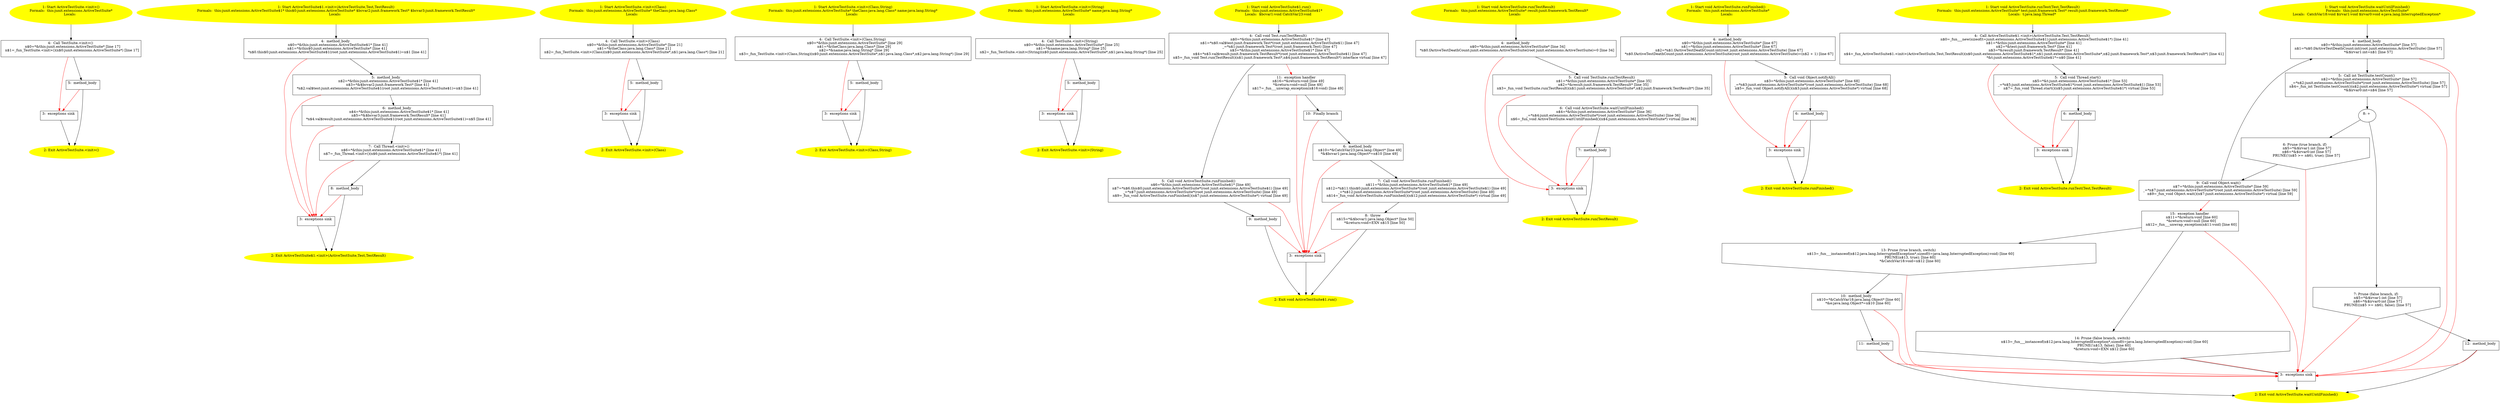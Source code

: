 /* @generated */
digraph cfg {
"junit.extensions.ActiveTestSuite.<init>().518ece68e8f85c7571a9f6e594637b52_1" [label="1: Start ActiveTestSuite.<init>()\nFormals:  this:junit.extensions.ActiveTestSuite*\nLocals:  \n  " color=yellow style=filled]
	

	 "junit.extensions.ActiveTestSuite.<init>().518ece68e8f85c7571a9f6e594637b52_1" -> "junit.extensions.ActiveTestSuite.<init>().518ece68e8f85c7571a9f6e594637b52_4" ;
"junit.extensions.ActiveTestSuite.<init>().518ece68e8f85c7571a9f6e594637b52_2" [label="2: Exit ActiveTestSuite.<init>() \n  " color=yellow style=filled]
	

"junit.extensions.ActiveTestSuite.<init>().518ece68e8f85c7571a9f6e594637b52_3" [label="3:  exceptions sink \n  " shape="box"]
	

	 "junit.extensions.ActiveTestSuite.<init>().518ece68e8f85c7571a9f6e594637b52_3" -> "junit.extensions.ActiveTestSuite.<init>().518ece68e8f85c7571a9f6e594637b52_2" ;
"junit.extensions.ActiveTestSuite.<init>().518ece68e8f85c7571a9f6e594637b52_4" [label="4:  Call TestSuite.<init>() \n   n$0=*&this:junit.extensions.ActiveTestSuite* [line 17]\n  n$1=_fun_TestSuite.<init>()(n$0:junit.extensions.ActiveTestSuite*) [line 17]\n " shape="box"]
	

	 "junit.extensions.ActiveTestSuite.<init>().518ece68e8f85c7571a9f6e594637b52_4" -> "junit.extensions.ActiveTestSuite.<init>().518ece68e8f85c7571a9f6e594637b52_5" ;
	 "junit.extensions.ActiveTestSuite.<init>().518ece68e8f85c7571a9f6e594637b52_4" -> "junit.extensions.ActiveTestSuite.<init>().518ece68e8f85c7571a9f6e594637b52_3" [color="red" ];
"junit.extensions.ActiveTestSuite.<init>().518ece68e8f85c7571a9f6e594637b52_5" [label="5:  method_body \n  " shape="box"]
	

	 "junit.extensions.ActiveTestSuite.<init>().518ece68e8f85c7571a9f6e594637b52_5" -> "junit.extensions.ActiveTestSuite.<init>().518ece68e8f85c7571a9f6e594637b52_2" ;
	 "junit.extensions.ActiveTestSuite.<init>().518ece68e8f85c7571a9f6e594637b52_5" -> "junit.extensions.ActiveTestSuite.<init>().518ece68e8f85c7571a9f6e594637b52_3" [color="red" ];
"junit.extensions.ActiveTestSuite$1.<init>(junit.extensions.ActiveTestSuite,junit.framework.Test,juni.f59b63fc1153a949d3af0d7d021fc77c_1" [label="1: Start ActiveTestSuite$1.<init>(ActiveTestSuite,Test,TestResult)\nFormals:  this:junit.extensions.ActiveTestSuite$1* this$0:junit.extensions.ActiveTestSuite* $bcvar2:junit.framework.Test* $bcvar3:junit.framework.TestResult*\nLocals:  \n  " color=yellow style=filled]
	

	 "junit.extensions.ActiveTestSuite$1.<init>(junit.extensions.ActiveTestSuite,junit.framework.Test,juni.f59b63fc1153a949d3af0d7d021fc77c_1" -> "junit.extensions.ActiveTestSuite$1.<init>(junit.extensions.ActiveTestSuite,junit.framework.Test,juni.f59b63fc1153a949d3af0d7d021fc77c_4" ;
"junit.extensions.ActiveTestSuite$1.<init>(junit.extensions.ActiveTestSuite,junit.framework.Test,juni.f59b63fc1153a949d3af0d7d021fc77c_2" [label="2: Exit ActiveTestSuite$1.<init>(ActiveTestSuite,Test,TestResult) \n  " color=yellow style=filled]
	

"junit.extensions.ActiveTestSuite$1.<init>(junit.extensions.ActiveTestSuite,junit.framework.Test,juni.f59b63fc1153a949d3af0d7d021fc77c_3" [label="3:  exceptions sink \n  " shape="box"]
	

	 "junit.extensions.ActiveTestSuite$1.<init>(junit.extensions.ActiveTestSuite,junit.framework.Test,juni.f59b63fc1153a949d3af0d7d021fc77c_3" -> "junit.extensions.ActiveTestSuite$1.<init>(junit.extensions.ActiveTestSuite,junit.framework.Test,juni.f59b63fc1153a949d3af0d7d021fc77c_2" ;
"junit.extensions.ActiveTestSuite$1.<init>(junit.extensions.ActiveTestSuite,junit.framework.Test,juni.f59b63fc1153a949d3af0d7d021fc77c_4" [label="4:  method_body \n   n$0=*&this:junit.extensions.ActiveTestSuite$1* [line 41]\n  n$1=*&this$0:junit.extensions.ActiveTestSuite* [line 41]\n  *n$0.this$0:junit.extensions.ActiveTestSuite$1(root junit.extensions.ActiveTestSuite$1)=n$1 [line 41]\n " shape="box"]
	

	 "junit.extensions.ActiveTestSuite$1.<init>(junit.extensions.ActiveTestSuite,junit.framework.Test,juni.f59b63fc1153a949d3af0d7d021fc77c_4" -> "junit.extensions.ActiveTestSuite$1.<init>(junit.extensions.ActiveTestSuite,junit.framework.Test,juni.f59b63fc1153a949d3af0d7d021fc77c_5" ;
	 "junit.extensions.ActiveTestSuite$1.<init>(junit.extensions.ActiveTestSuite,junit.framework.Test,juni.f59b63fc1153a949d3af0d7d021fc77c_4" -> "junit.extensions.ActiveTestSuite$1.<init>(junit.extensions.ActiveTestSuite,junit.framework.Test,juni.f59b63fc1153a949d3af0d7d021fc77c_3" [color="red" ];
"junit.extensions.ActiveTestSuite$1.<init>(junit.extensions.ActiveTestSuite,junit.framework.Test,juni.f59b63fc1153a949d3af0d7d021fc77c_5" [label="5:  method_body \n   n$2=*&this:junit.extensions.ActiveTestSuite$1* [line 41]\n  n$3=*&$bcvar2:junit.framework.Test* [line 41]\n  *n$2.val$test:junit.extensions.ActiveTestSuite$1(root junit.extensions.ActiveTestSuite$1)=n$3 [line 41]\n " shape="box"]
	

	 "junit.extensions.ActiveTestSuite$1.<init>(junit.extensions.ActiveTestSuite,junit.framework.Test,juni.f59b63fc1153a949d3af0d7d021fc77c_5" -> "junit.extensions.ActiveTestSuite$1.<init>(junit.extensions.ActiveTestSuite,junit.framework.Test,juni.f59b63fc1153a949d3af0d7d021fc77c_6" ;
	 "junit.extensions.ActiveTestSuite$1.<init>(junit.extensions.ActiveTestSuite,junit.framework.Test,juni.f59b63fc1153a949d3af0d7d021fc77c_5" -> "junit.extensions.ActiveTestSuite$1.<init>(junit.extensions.ActiveTestSuite,junit.framework.Test,juni.f59b63fc1153a949d3af0d7d021fc77c_3" [color="red" ];
"junit.extensions.ActiveTestSuite$1.<init>(junit.extensions.ActiveTestSuite,junit.framework.Test,juni.f59b63fc1153a949d3af0d7d021fc77c_6" [label="6:  method_body \n   n$4=*&this:junit.extensions.ActiveTestSuite$1* [line 41]\n  n$5=*&$bcvar3:junit.framework.TestResult* [line 41]\n  *n$4.val$result:junit.extensions.ActiveTestSuite$1(root junit.extensions.ActiveTestSuite$1)=n$5 [line 41]\n " shape="box"]
	

	 "junit.extensions.ActiveTestSuite$1.<init>(junit.extensions.ActiveTestSuite,junit.framework.Test,juni.f59b63fc1153a949d3af0d7d021fc77c_6" -> "junit.extensions.ActiveTestSuite$1.<init>(junit.extensions.ActiveTestSuite,junit.framework.Test,juni.f59b63fc1153a949d3af0d7d021fc77c_7" ;
	 "junit.extensions.ActiveTestSuite$1.<init>(junit.extensions.ActiveTestSuite,junit.framework.Test,juni.f59b63fc1153a949d3af0d7d021fc77c_6" -> "junit.extensions.ActiveTestSuite$1.<init>(junit.extensions.ActiveTestSuite,junit.framework.Test,juni.f59b63fc1153a949d3af0d7d021fc77c_3" [color="red" ];
"junit.extensions.ActiveTestSuite$1.<init>(junit.extensions.ActiveTestSuite,junit.framework.Test,juni.f59b63fc1153a949d3af0d7d021fc77c_7" [label="7:  Call Thread.<init>() \n   n$6=*&this:junit.extensions.ActiveTestSuite$1* [line 41]\n  n$7=_fun_Thread.<init>()(n$6:junit.extensions.ActiveTestSuite$1*) [line 41]\n " shape="box"]
	

	 "junit.extensions.ActiveTestSuite$1.<init>(junit.extensions.ActiveTestSuite,junit.framework.Test,juni.f59b63fc1153a949d3af0d7d021fc77c_7" -> "junit.extensions.ActiveTestSuite$1.<init>(junit.extensions.ActiveTestSuite,junit.framework.Test,juni.f59b63fc1153a949d3af0d7d021fc77c_8" ;
	 "junit.extensions.ActiveTestSuite$1.<init>(junit.extensions.ActiveTestSuite,junit.framework.Test,juni.f59b63fc1153a949d3af0d7d021fc77c_7" -> "junit.extensions.ActiveTestSuite$1.<init>(junit.extensions.ActiveTestSuite,junit.framework.Test,juni.f59b63fc1153a949d3af0d7d021fc77c_3" [color="red" ];
"junit.extensions.ActiveTestSuite$1.<init>(junit.extensions.ActiveTestSuite,junit.framework.Test,juni.f59b63fc1153a949d3af0d7d021fc77c_8" [label="8:  method_body \n  " shape="box"]
	

	 "junit.extensions.ActiveTestSuite$1.<init>(junit.extensions.ActiveTestSuite,junit.framework.Test,juni.f59b63fc1153a949d3af0d7d021fc77c_8" -> "junit.extensions.ActiveTestSuite$1.<init>(junit.extensions.ActiveTestSuite,junit.framework.Test,juni.f59b63fc1153a949d3af0d7d021fc77c_2" ;
	 "junit.extensions.ActiveTestSuite$1.<init>(junit.extensions.ActiveTestSuite,junit.framework.Test,juni.f59b63fc1153a949d3af0d7d021fc77c_8" -> "junit.extensions.ActiveTestSuite$1.<init>(junit.extensions.ActiveTestSuite,junit.framework.Test,juni.f59b63fc1153a949d3af0d7d021fc77c_3" [color="red" ];
"junit.extensions.ActiveTestSuite.<init>(java.lang.Class).324cfa57e44b5ea193ec4d77c7326279_1" [label="1: Start ActiveTestSuite.<init>(Class)\nFormals:  this:junit.extensions.ActiveTestSuite* theClass:java.lang.Class*\nLocals:  \n  " color=yellow style=filled]
	

	 "junit.extensions.ActiveTestSuite.<init>(java.lang.Class).324cfa57e44b5ea193ec4d77c7326279_1" -> "junit.extensions.ActiveTestSuite.<init>(java.lang.Class).324cfa57e44b5ea193ec4d77c7326279_4" ;
"junit.extensions.ActiveTestSuite.<init>(java.lang.Class).324cfa57e44b5ea193ec4d77c7326279_2" [label="2: Exit ActiveTestSuite.<init>(Class) \n  " color=yellow style=filled]
	

"junit.extensions.ActiveTestSuite.<init>(java.lang.Class).324cfa57e44b5ea193ec4d77c7326279_3" [label="3:  exceptions sink \n  " shape="box"]
	

	 "junit.extensions.ActiveTestSuite.<init>(java.lang.Class).324cfa57e44b5ea193ec4d77c7326279_3" -> "junit.extensions.ActiveTestSuite.<init>(java.lang.Class).324cfa57e44b5ea193ec4d77c7326279_2" ;
"junit.extensions.ActiveTestSuite.<init>(java.lang.Class).324cfa57e44b5ea193ec4d77c7326279_4" [label="4:  Call TestSuite.<init>(Class) \n   n$0=*&this:junit.extensions.ActiveTestSuite* [line 21]\n  n$1=*&theClass:java.lang.Class* [line 21]\n  n$2=_fun_TestSuite.<init>(Class)(n$0:junit.extensions.ActiveTestSuite*,n$1:java.lang.Class*) [line 21]\n " shape="box"]
	

	 "junit.extensions.ActiveTestSuite.<init>(java.lang.Class).324cfa57e44b5ea193ec4d77c7326279_4" -> "junit.extensions.ActiveTestSuite.<init>(java.lang.Class).324cfa57e44b5ea193ec4d77c7326279_5" ;
	 "junit.extensions.ActiveTestSuite.<init>(java.lang.Class).324cfa57e44b5ea193ec4d77c7326279_4" -> "junit.extensions.ActiveTestSuite.<init>(java.lang.Class).324cfa57e44b5ea193ec4d77c7326279_3" [color="red" ];
"junit.extensions.ActiveTestSuite.<init>(java.lang.Class).324cfa57e44b5ea193ec4d77c7326279_5" [label="5:  method_body \n  " shape="box"]
	

	 "junit.extensions.ActiveTestSuite.<init>(java.lang.Class).324cfa57e44b5ea193ec4d77c7326279_5" -> "junit.extensions.ActiveTestSuite.<init>(java.lang.Class).324cfa57e44b5ea193ec4d77c7326279_2" ;
	 "junit.extensions.ActiveTestSuite.<init>(java.lang.Class).324cfa57e44b5ea193ec4d77c7326279_5" -> "junit.extensions.ActiveTestSuite.<init>(java.lang.Class).324cfa57e44b5ea193ec4d77c7326279_3" [color="red" ];
"junit.extensions.ActiveTestSuite.<init>(java.lang.Class,java.lang.String).d765120b798a6447d2cca09b4a35aae0_1" [label="1: Start ActiveTestSuite.<init>(Class,String)\nFormals:  this:junit.extensions.ActiveTestSuite* theClass:java.lang.Class* name:java.lang.String*\nLocals:  \n  " color=yellow style=filled]
	

	 "junit.extensions.ActiveTestSuite.<init>(java.lang.Class,java.lang.String).d765120b798a6447d2cca09b4a35aae0_1" -> "junit.extensions.ActiveTestSuite.<init>(java.lang.Class,java.lang.String).d765120b798a6447d2cca09b4a35aae0_4" ;
"junit.extensions.ActiveTestSuite.<init>(java.lang.Class,java.lang.String).d765120b798a6447d2cca09b4a35aae0_2" [label="2: Exit ActiveTestSuite.<init>(Class,String) \n  " color=yellow style=filled]
	

"junit.extensions.ActiveTestSuite.<init>(java.lang.Class,java.lang.String).d765120b798a6447d2cca09b4a35aae0_3" [label="3:  exceptions sink \n  " shape="box"]
	

	 "junit.extensions.ActiveTestSuite.<init>(java.lang.Class,java.lang.String).d765120b798a6447d2cca09b4a35aae0_3" -> "junit.extensions.ActiveTestSuite.<init>(java.lang.Class,java.lang.String).d765120b798a6447d2cca09b4a35aae0_2" ;
"junit.extensions.ActiveTestSuite.<init>(java.lang.Class,java.lang.String).d765120b798a6447d2cca09b4a35aae0_4" [label="4:  Call TestSuite.<init>(Class,String) \n   n$0=*&this:junit.extensions.ActiveTestSuite* [line 29]\n  n$1=*&theClass:java.lang.Class* [line 29]\n  n$2=*&name:java.lang.String* [line 29]\n  n$3=_fun_TestSuite.<init>(Class,String)(n$0:junit.extensions.ActiveTestSuite*,n$1:java.lang.Class*,n$2:java.lang.String*) [line 29]\n " shape="box"]
	

	 "junit.extensions.ActiveTestSuite.<init>(java.lang.Class,java.lang.String).d765120b798a6447d2cca09b4a35aae0_4" -> "junit.extensions.ActiveTestSuite.<init>(java.lang.Class,java.lang.String).d765120b798a6447d2cca09b4a35aae0_5" ;
	 "junit.extensions.ActiveTestSuite.<init>(java.lang.Class,java.lang.String).d765120b798a6447d2cca09b4a35aae0_4" -> "junit.extensions.ActiveTestSuite.<init>(java.lang.Class,java.lang.String).d765120b798a6447d2cca09b4a35aae0_3" [color="red" ];
"junit.extensions.ActiveTestSuite.<init>(java.lang.Class,java.lang.String).d765120b798a6447d2cca09b4a35aae0_5" [label="5:  method_body \n  " shape="box"]
	

	 "junit.extensions.ActiveTestSuite.<init>(java.lang.Class,java.lang.String).d765120b798a6447d2cca09b4a35aae0_5" -> "junit.extensions.ActiveTestSuite.<init>(java.lang.Class,java.lang.String).d765120b798a6447d2cca09b4a35aae0_2" ;
	 "junit.extensions.ActiveTestSuite.<init>(java.lang.Class,java.lang.String).d765120b798a6447d2cca09b4a35aae0_5" -> "junit.extensions.ActiveTestSuite.<init>(java.lang.Class,java.lang.String).d765120b798a6447d2cca09b4a35aae0_3" [color="red" ];
"junit.extensions.ActiveTestSuite.<init>(java.lang.String).5bb91fbfb3ca457f99a187ef5fbf01fc_1" [label="1: Start ActiveTestSuite.<init>(String)\nFormals:  this:junit.extensions.ActiveTestSuite* name:java.lang.String*\nLocals:  \n  " color=yellow style=filled]
	

	 "junit.extensions.ActiveTestSuite.<init>(java.lang.String).5bb91fbfb3ca457f99a187ef5fbf01fc_1" -> "junit.extensions.ActiveTestSuite.<init>(java.lang.String).5bb91fbfb3ca457f99a187ef5fbf01fc_4" ;
"junit.extensions.ActiveTestSuite.<init>(java.lang.String).5bb91fbfb3ca457f99a187ef5fbf01fc_2" [label="2: Exit ActiveTestSuite.<init>(String) \n  " color=yellow style=filled]
	

"junit.extensions.ActiveTestSuite.<init>(java.lang.String).5bb91fbfb3ca457f99a187ef5fbf01fc_3" [label="3:  exceptions sink \n  " shape="box"]
	

	 "junit.extensions.ActiveTestSuite.<init>(java.lang.String).5bb91fbfb3ca457f99a187ef5fbf01fc_3" -> "junit.extensions.ActiveTestSuite.<init>(java.lang.String).5bb91fbfb3ca457f99a187ef5fbf01fc_2" ;
"junit.extensions.ActiveTestSuite.<init>(java.lang.String).5bb91fbfb3ca457f99a187ef5fbf01fc_4" [label="4:  Call TestSuite.<init>(String) \n   n$0=*&this:junit.extensions.ActiveTestSuite* [line 25]\n  n$1=*&name:java.lang.String* [line 25]\n  n$2=_fun_TestSuite.<init>(String)(n$0:junit.extensions.ActiveTestSuite*,n$1:java.lang.String*) [line 25]\n " shape="box"]
	

	 "junit.extensions.ActiveTestSuite.<init>(java.lang.String).5bb91fbfb3ca457f99a187ef5fbf01fc_4" -> "junit.extensions.ActiveTestSuite.<init>(java.lang.String).5bb91fbfb3ca457f99a187ef5fbf01fc_5" ;
	 "junit.extensions.ActiveTestSuite.<init>(java.lang.String).5bb91fbfb3ca457f99a187ef5fbf01fc_4" -> "junit.extensions.ActiveTestSuite.<init>(java.lang.String).5bb91fbfb3ca457f99a187ef5fbf01fc_3" [color="red" ];
"junit.extensions.ActiveTestSuite.<init>(java.lang.String).5bb91fbfb3ca457f99a187ef5fbf01fc_5" [label="5:  method_body \n  " shape="box"]
	

	 "junit.extensions.ActiveTestSuite.<init>(java.lang.String).5bb91fbfb3ca457f99a187ef5fbf01fc_5" -> "junit.extensions.ActiveTestSuite.<init>(java.lang.String).5bb91fbfb3ca457f99a187ef5fbf01fc_2" ;
	 "junit.extensions.ActiveTestSuite.<init>(java.lang.String).5bb91fbfb3ca457f99a187ef5fbf01fc_5" -> "junit.extensions.ActiveTestSuite.<init>(java.lang.String).5bb91fbfb3ca457f99a187ef5fbf01fc_3" [color="red" ];
"junit.extensions.ActiveTestSuite$1.run():void.b371756d0b907f90fbcabdf4ba415f5e_1" [label="1: Start void ActiveTestSuite$1.run()\nFormals:  this:junit.extensions.ActiveTestSuite$1*\nLocals:  $bcvar1:void CatchVar23:void \n  " color=yellow style=filled]
	

	 "junit.extensions.ActiveTestSuite$1.run():void.b371756d0b907f90fbcabdf4ba415f5e_1" -> "junit.extensions.ActiveTestSuite$1.run():void.b371756d0b907f90fbcabdf4ba415f5e_4" ;
"junit.extensions.ActiveTestSuite$1.run():void.b371756d0b907f90fbcabdf4ba415f5e_2" [label="2: Exit void ActiveTestSuite$1.run() \n  " color=yellow style=filled]
	

"junit.extensions.ActiveTestSuite$1.run():void.b371756d0b907f90fbcabdf4ba415f5e_3" [label="3:  exceptions sink \n  " shape="box"]
	

	 "junit.extensions.ActiveTestSuite$1.run():void.b371756d0b907f90fbcabdf4ba415f5e_3" -> "junit.extensions.ActiveTestSuite$1.run():void.b371756d0b907f90fbcabdf4ba415f5e_2" ;
"junit.extensions.ActiveTestSuite$1.run():void.b371756d0b907f90fbcabdf4ba415f5e_4" [label="4:  Call void Test.run(TestResult) \n   n$0=*&this:junit.extensions.ActiveTestSuite$1* [line 47]\n  n$1=*n$0.val$test:junit.framework.Test*(root junit.extensions.ActiveTestSuite$1) [line 47]\n  _=*n$1:junit.framework.Test*(root junit.framework.Test) [line 47]\n  n$3=*&this:junit.extensions.ActiveTestSuite$1* [line 47]\n  n$4=*n$3.val$result:junit.framework.TestResult*(root junit.extensions.ActiveTestSuite$1) [line 47]\n  n$5=_fun_void Test.run(TestResult)(n$1:junit.framework.Test*,n$4:junit.framework.TestResult*) interface virtual [line 47]\n " shape="box"]
	

	 "junit.extensions.ActiveTestSuite$1.run():void.b371756d0b907f90fbcabdf4ba415f5e_4" -> "junit.extensions.ActiveTestSuite$1.run():void.b371756d0b907f90fbcabdf4ba415f5e_5" ;
	 "junit.extensions.ActiveTestSuite$1.run():void.b371756d0b907f90fbcabdf4ba415f5e_4" -> "junit.extensions.ActiveTestSuite$1.run():void.b371756d0b907f90fbcabdf4ba415f5e_11" [color="red" ];
"junit.extensions.ActiveTestSuite$1.run():void.b371756d0b907f90fbcabdf4ba415f5e_5" [label="5:  Call void ActiveTestSuite.runFinished() \n   n$6=*&this:junit.extensions.ActiveTestSuite$1* [line 49]\n  n$7=*n$6.this$0:junit.extensions.ActiveTestSuite*(root junit.extensions.ActiveTestSuite$1) [line 49]\n  _=*n$7:junit.extensions.ActiveTestSuite*(root junit.extensions.ActiveTestSuite) [line 49]\n  n$9=_fun_void ActiveTestSuite.runFinished()(n$7:junit.extensions.ActiveTestSuite*) virtual [line 49]\n " shape="box"]
	

	 "junit.extensions.ActiveTestSuite$1.run():void.b371756d0b907f90fbcabdf4ba415f5e_5" -> "junit.extensions.ActiveTestSuite$1.run():void.b371756d0b907f90fbcabdf4ba415f5e_9" ;
	 "junit.extensions.ActiveTestSuite$1.run():void.b371756d0b907f90fbcabdf4ba415f5e_5" -> "junit.extensions.ActiveTestSuite$1.run():void.b371756d0b907f90fbcabdf4ba415f5e_3" [color="red" ];
"junit.extensions.ActiveTestSuite$1.run():void.b371756d0b907f90fbcabdf4ba415f5e_6" [label="6:  method_body \n   n$10=*&CatchVar23:java.lang.Object* [line 49]\n  *&$bcvar1:java.lang.Object*=n$10 [line 49]\n " shape="box"]
	

	 "junit.extensions.ActiveTestSuite$1.run():void.b371756d0b907f90fbcabdf4ba415f5e_6" -> "junit.extensions.ActiveTestSuite$1.run():void.b371756d0b907f90fbcabdf4ba415f5e_7" ;
	 "junit.extensions.ActiveTestSuite$1.run():void.b371756d0b907f90fbcabdf4ba415f5e_6" -> "junit.extensions.ActiveTestSuite$1.run():void.b371756d0b907f90fbcabdf4ba415f5e_3" [color="red" ];
"junit.extensions.ActiveTestSuite$1.run():void.b371756d0b907f90fbcabdf4ba415f5e_7" [label="7:  Call void ActiveTestSuite.runFinished() \n   n$11=*&this:junit.extensions.ActiveTestSuite$1* [line 49]\n  n$12=*n$11.this$0:junit.extensions.ActiveTestSuite*(root junit.extensions.ActiveTestSuite$1) [line 49]\n  _=*n$12:junit.extensions.ActiveTestSuite*(root junit.extensions.ActiveTestSuite) [line 49]\n  n$14=_fun_void ActiveTestSuite.runFinished()(n$12:junit.extensions.ActiveTestSuite*) virtual [line 49]\n " shape="box"]
	

	 "junit.extensions.ActiveTestSuite$1.run():void.b371756d0b907f90fbcabdf4ba415f5e_7" -> "junit.extensions.ActiveTestSuite$1.run():void.b371756d0b907f90fbcabdf4ba415f5e_8" ;
	 "junit.extensions.ActiveTestSuite$1.run():void.b371756d0b907f90fbcabdf4ba415f5e_7" -> "junit.extensions.ActiveTestSuite$1.run():void.b371756d0b907f90fbcabdf4ba415f5e_3" [color="red" ];
"junit.extensions.ActiveTestSuite$1.run():void.b371756d0b907f90fbcabdf4ba415f5e_8" [label="8:  throw \n   n$15=*&$bcvar1:java.lang.Object* [line 50]\n  *&return:void=EXN n$15 [line 50]\n " shape="box"]
	

	 "junit.extensions.ActiveTestSuite$1.run():void.b371756d0b907f90fbcabdf4ba415f5e_8" -> "junit.extensions.ActiveTestSuite$1.run():void.b371756d0b907f90fbcabdf4ba415f5e_2" ;
	 "junit.extensions.ActiveTestSuite$1.run():void.b371756d0b907f90fbcabdf4ba415f5e_8" -> "junit.extensions.ActiveTestSuite$1.run():void.b371756d0b907f90fbcabdf4ba415f5e_3" [color="red" ];
"junit.extensions.ActiveTestSuite$1.run():void.b371756d0b907f90fbcabdf4ba415f5e_9" [label="9:  method_body \n  " shape="box"]
	

	 "junit.extensions.ActiveTestSuite$1.run():void.b371756d0b907f90fbcabdf4ba415f5e_9" -> "junit.extensions.ActiveTestSuite$1.run():void.b371756d0b907f90fbcabdf4ba415f5e_2" ;
	 "junit.extensions.ActiveTestSuite$1.run():void.b371756d0b907f90fbcabdf4ba415f5e_9" -> "junit.extensions.ActiveTestSuite$1.run():void.b371756d0b907f90fbcabdf4ba415f5e_3" [color="red" ];
"junit.extensions.ActiveTestSuite$1.run():void.b371756d0b907f90fbcabdf4ba415f5e_10" [label="10:  Finally branch \n  " shape="box"]
	

	 "junit.extensions.ActiveTestSuite$1.run():void.b371756d0b907f90fbcabdf4ba415f5e_10" -> "junit.extensions.ActiveTestSuite$1.run():void.b371756d0b907f90fbcabdf4ba415f5e_6" ;
	 "junit.extensions.ActiveTestSuite$1.run():void.b371756d0b907f90fbcabdf4ba415f5e_10" -> "junit.extensions.ActiveTestSuite$1.run():void.b371756d0b907f90fbcabdf4ba415f5e_3" [color="red" ];
"junit.extensions.ActiveTestSuite$1.run():void.b371756d0b907f90fbcabdf4ba415f5e_11" [label="11:  exception handler \n   n$16=*&return:void [line 49]\n  *&return:void=null [line 49]\n  n$17=_fun___unwrap_exception(n$16:void) [line 49]\n " shape="box"]
	

	 "junit.extensions.ActiveTestSuite$1.run():void.b371756d0b907f90fbcabdf4ba415f5e_11" -> "junit.extensions.ActiveTestSuite$1.run():void.b371756d0b907f90fbcabdf4ba415f5e_10" ;
	 "junit.extensions.ActiveTestSuite$1.run():void.b371756d0b907f90fbcabdf4ba415f5e_11" -> "junit.extensions.ActiveTestSuite$1.run():void.b371756d0b907f90fbcabdf4ba415f5e_3" [color="red" ];
"junit.extensions.ActiveTestSuite.run(junit.framework.TestResult):void.4b9582f0c7f3e5a54ededda0b80214d8_1" [label="1: Start void ActiveTestSuite.run(TestResult)\nFormals:  this:junit.extensions.ActiveTestSuite* result:junit.framework.TestResult*\nLocals:  \n  " color=yellow style=filled]
	

	 "junit.extensions.ActiveTestSuite.run(junit.framework.TestResult):void.4b9582f0c7f3e5a54ededda0b80214d8_1" -> "junit.extensions.ActiveTestSuite.run(junit.framework.TestResult):void.4b9582f0c7f3e5a54ededda0b80214d8_4" ;
"junit.extensions.ActiveTestSuite.run(junit.framework.TestResult):void.4b9582f0c7f3e5a54ededda0b80214d8_2" [label="2: Exit void ActiveTestSuite.run(TestResult) \n  " color=yellow style=filled]
	

"junit.extensions.ActiveTestSuite.run(junit.framework.TestResult):void.4b9582f0c7f3e5a54ededda0b80214d8_3" [label="3:  exceptions sink \n  " shape="box"]
	

	 "junit.extensions.ActiveTestSuite.run(junit.framework.TestResult):void.4b9582f0c7f3e5a54ededda0b80214d8_3" -> "junit.extensions.ActiveTestSuite.run(junit.framework.TestResult):void.4b9582f0c7f3e5a54ededda0b80214d8_2" ;
"junit.extensions.ActiveTestSuite.run(junit.framework.TestResult):void.4b9582f0c7f3e5a54ededda0b80214d8_4" [label="4:  method_body \n   n$0=*&this:junit.extensions.ActiveTestSuite* [line 34]\n  *n$0.fActiveTestDeathCount:junit.extensions.ActiveTestSuite(root junit.extensions.ActiveTestSuite)=0 [line 34]\n " shape="box"]
	

	 "junit.extensions.ActiveTestSuite.run(junit.framework.TestResult):void.4b9582f0c7f3e5a54ededda0b80214d8_4" -> "junit.extensions.ActiveTestSuite.run(junit.framework.TestResult):void.4b9582f0c7f3e5a54ededda0b80214d8_5" ;
	 "junit.extensions.ActiveTestSuite.run(junit.framework.TestResult):void.4b9582f0c7f3e5a54ededda0b80214d8_4" -> "junit.extensions.ActiveTestSuite.run(junit.framework.TestResult):void.4b9582f0c7f3e5a54ededda0b80214d8_3" [color="red" ];
"junit.extensions.ActiveTestSuite.run(junit.framework.TestResult):void.4b9582f0c7f3e5a54ededda0b80214d8_5" [label="5:  Call void TestSuite.run(TestResult) \n   n$1=*&this:junit.extensions.ActiveTestSuite* [line 35]\n  n$2=*&result:junit.framework.TestResult* [line 35]\n  n$3=_fun_void TestSuite.run(TestResult)(n$1:junit.extensions.ActiveTestSuite*,n$2:junit.framework.TestResult*) [line 35]\n " shape="box"]
	

	 "junit.extensions.ActiveTestSuite.run(junit.framework.TestResult):void.4b9582f0c7f3e5a54ededda0b80214d8_5" -> "junit.extensions.ActiveTestSuite.run(junit.framework.TestResult):void.4b9582f0c7f3e5a54ededda0b80214d8_6" ;
	 "junit.extensions.ActiveTestSuite.run(junit.framework.TestResult):void.4b9582f0c7f3e5a54ededda0b80214d8_5" -> "junit.extensions.ActiveTestSuite.run(junit.framework.TestResult):void.4b9582f0c7f3e5a54ededda0b80214d8_3" [color="red" ];
"junit.extensions.ActiveTestSuite.run(junit.framework.TestResult):void.4b9582f0c7f3e5a54ededda0b80214d8_6" [label="6:  Call void ActiveTestSuite.waitUntilFinished() \n   n$4=*&this:junit.extensions.ActiveTestSuite* [line 36]\n  _=*n$4:junit.extensions.ActiveTestSuite*(root junit.extensions.ActiveTestSuite) [line 36]\n  n$6=_fun_void ActiveTestSuite.waitUntilFinished()(n$4:junit.extensions.ActiveTestSuite*) virtual [line 36]\n " shape="box"]
	

	 "junit.extensions.ActiveTestSuite.run(junit.framework.TestResult):void.4b9582f0c7f3e5a54ededda0b80214d8_6" -> "junit.extensions.ActiveTestSuite.run(junit.framework.TestResult):void.4b9582f0c7f3e5a54ededda0b80214d8_7" ;
	 "junit.extensions.ActiveTestSuite.run(junit.framework.TestResult):void.4b9582f0c7f3e5a54ededda0b80214d8_6" -> "junit.extensions.ActiveTestSuite.run(junit.framework.TestResult):void.4b9582f0c7f3e5a54ededda0b80214d8_3" [color="red" ];
"junit.extensions.ActiveTestSuite.run(junit.framework.TestResult):void.4b9582f0c7f3e5a54ededda0b80214d8_7" [label="7:  method_body \n  " shape="box"]
	

	 "junit.extensions.ActiveTestSuite.run(junit.framework.TestResult):void.4b9582f0c7f3e5a54ededda0b80214d8_7" -> "junit.extensions.ActiveTestSuite.run(junit.framework.TestResult):void.4b9582f0c7f3e5a54ededda0b80214d8_2" ;
	 "junit.extensions.ActiveTestSuite.run(junit.framework.TestResult):void.4b9582f0c7f3e5a54ededda0b80214d8_7" -> "junit.extensions.ActiveTestSuite.run(junit.framework.TestResult):void.4b9582f0c7f3e5a54ededda0b80214d8_3" [color="red" ];
"junit.extensions.ActiveTestSuite.runFinished():void.304817b8da0785e2bd74fa77363e0966_1" [label="1: Start void ActiveTestSuite.runFinished()\nFormals:  this:junit.extensions.ActiveTestSuite*\nLocals:  \n  " color=yellow style=filled]
	

	 "junit.extensions.ActiveTestSuite.runFinished():void.304817b8da0785e2bd74fa77363e0966_1" -> "junit.extensions.ActiveTestSuite.runFinished():void.304817b8da0785e2bd74fa77363e0966_4" ;
"junit.extensions.ActiveTestSuite.runFinished():void.304817b8da0785e2bd74fa77363e0966_2" [label="2: Exit void ActiveTestSuite.runFinished() \n  " color=yellow style=filled]
	

"junit.extensions.ActiveTestSuite.runFinished():void.304817b8da0785e2bd74fa77363e0966_3" [label="3:  exceptions sink \n  " shape="box"]
	

	 "junit.extensions.ActiveTestSuite.runFinished():void.304817b8da0785e2bd74fa77363e0966_3" -> "junit.extensions.ActiveTestSuite.runFinished():void.304817b8da0785e2bd74fa77363e0966_2" ;
"junit.extensions.ActiveTestSuite.runFinished():void.304817b8da0785e2bd74fa77363e0966_4" [label="4:  method_body \n   n$0=*&this:junit.extensions.ActiveTestSuite* [line 67]\n  n$1=*&this:junit.extensions.ActiveTestSuite* [line 67]\n  n$2=*n$1.fActiveTestDeathCount:int(root junit.extensions.ActiveTestSuite) [line 67]\n  *n$0.fActiveTestDeathCount:junit.extensions.ActiveTestSuite(root junit.extensions.ActiveTestSuite)=(n$2 + 1) [line 67]\n " shape="box"]
	

	 "junit.extensions.ActiveTestSuite.runFinished():void.304817b8da0785e2bd74fa77363e0966_4" -> "junit.extensions.ActiveTestSuite.runFinished():void.304817b8da0785e2bd74fa77363e0966_5" ;
	 "junit.extensions.ActiveTestSuite.runFinished():void.304817b8da0785e2bd74fa77363e0966_4" -> "junit.extensions.ActiveTestSuite.runFinished():void.304817b8da0785e2bd74fa77363e0966_3" [color="red" ];
"junit.extensions.ActiveTestSuite.runFinished():void.304817b8da0785e2bd74fa77363e0966_5" [label="5:  Call void Object.notifyAll() \n   n$3=*&this:junit.extensions.ActiveTestSuite* [line 68]\n  _=*n$3:junit.extensions.ActiveTestSuite*(root junit.extensions.ActiveTestSuite) [line 68]\n  n$5=_fun_void Object.notifyAll()(n$3:junit.extensions.ActiveTestSuite*) virtual [line 68]\n " shape="box"]
	

	 "junit.extensions.ActiveTestSuite.runFinished():void.304817b8da0785e2bd74fa77363e0966_5" -> "junit.extensions.ActiveTestSuite.runFinished():void.304817b8da0785e2bd74fa77363e0966_6" ;
	 "junit.extensions.ActiveTestSuite.runFinished():void.304817b8da0785e2bd74fa77363e0966_5" -> "junit.extensions.ActiveTestSuite.runFinished():void.304817b8da0785e2bd74fa77363e0966_3" [color="red" ];
"junit.extensions.ActiveTestSuite.runFinished():void.304817b8da0785e2bd74fa77363e0966_6" [label="6:  method_body \n  " shape="box"]
	

	 "junit.extensions.ActiveTestSuite.runFinished():void.304817b8da0785e2bd74fa77363e0966_6" -> "junit.extensions.ActiveTestSuite.runFinished():void.304817b8da0785e2bd74fa77363e0966_2" ;
	 "junit.extensions.ActiveTestSuite.runFinished():void.304817b8da0785e2bd74fa77363e0966_6" -> "junit.extensions.ActiveTestSuite.runFinished():void.304817b8da0785e2bd74fa77363e0966_3" [color="red" ];
"junit.extensions.ActiveTestSuite.runTest(junit.framework.Test,junit.framework.TestResult):void.fd440743c4b17776a19bc0da39fcb62a_1" [label="1: Start void ActiveTestSuite.runTest(Test,TestResult)\nFormals:  this:junit.extensions.ActiveTestSuite* test:junit.framework.Test* result:junit.framework.TestResult*\nLocals:  t:java.lang.Thread* \n  " color=yellow style=filled]
	

	 "junit.extensions.ActiveTestSuite.runTest(junit.framework.Test,junit.framework.TestResult):void.fd440743c4b17776a19bc0da39fcb62a_1" -> "junit.extensions.ActiveTestSuite.runTest(junit.framework.Test,junit.framework.TestResult):void.fd440743c4b17776a19bc0da39fcb62a_4" ;
"junit.extensions.ActiveTestSuite.runTest(junit.framework.Test,junit.framework.TestResult):void.fd440743c4b17776a19bc0da39fcb62a_2" [label="2: Exit void ActiveTestSuite.runTest(Test,TestResult) \n  " color=yellow style=filled]
	

"junit.extensions.ActiveTestSuite.runTest(junit.framework.Test,junit.framework.TestResult):void.fd440743c4b17776a19bc0da39fcb62a_3" [label="3:  exceptions sink \n  " shape="box"]
	

	 "junit.extensions.ActiveTestSuite.runTest(junit.framework.Test,junit.framework.TestResult):void.fd440743c4b17776a19bc0da39fcb62a_3" -> "junit.extensions.ActiveTestSuite.runTest(junit.framework.Test,junit.framework.TestResult):void.fd440743c4b17776a19bc0da39fcb62a_2" ;
"junit.extensions.ActiveTestSuite.runTest(junit.framework.Test,junit.framework.TestResult):void.fd440743c4b17776a19bc0da39fcb62a_4" [label="4:  Call ActiveTestSuite$1.<init>(ActiveTestSuite,Test,TestResult) \n   n$0=_fun___new(sizeof(t=junit.extensions.ActiveTestSuite$1):junit.extensions.ActiveTestSuite$1*) [line 41]\n  n$1=*&this:junit.extensions.ActiveTestSuite* [line 41]\n  n$2=*&test:junit.framework.Test* [line 41]\n  n$3=*&result:junit.framework.TestResult* [line 41]\n  n$4=_fun_ActiveTestSuite$1.<init>(ActiveTestSuite,Test,TestResult)(n$0:junit.extensions.ActiveTestSuite$1*,n$1:junit.extensions.ActiveTestSuite*,n$2:junit.framework.Test*,n$3:junit.framework.TestResult*) [line 41]\n  *&t:junit.extensions.ActiveTestSuite$1*=n$0 [line 41]\n " shape="box"]
	

	 "junit.extensions.ActiveTestSuite.runTest(junit.framework.Test,junit.framework.TestResult):void.fd440743c4b17776a19bc0da39fcb62a_4" -> "junit.extensions.ActiveTestSuite.runTest(junit.framework.Test,junit.framework.TestResult):void.fd440743c4b17776a19bc0da39fcb62a_5" ;
	 "junit.extensions.ActiveTestSuite.runTest(junit.framework.Test,junit.framework.TestResult):void.fd440743c4b17776a19bc0da39fcb62a_4" -> "junit.extensions.ActiveTestSuite.runTest(junit.framework.Test,junit.framework.TestResult):void.fd440743c4b17776a19bc0da39fcb62a_3" [color="red" ];
"junit.extensions.ActiveTestSuite.runTest(junit.framework.Test,junit.framework.TestResult):void.fd440743c4b17776a19bc0da39fcb62a_5" [label="5:  Call void Thread.start() \n   n$5=*&t:junit.extensions.ActiveTestSuite$1* [line 53]\n  _=*n$5:junit.extensions.ActiveTestSuite$1*(root junit.extensions.ActiveTestSuite$1) [line 53]\n  n$7=_fun_void Thread.start()(n$5:junit.extensions.ActiveTestSuite$1*) virtual [line 53]\n " shape="box"]
	

	 "junit.extensions.ActiveTestSuite.runTest(junit.framework.Test,junit.framework.TestResult):void.fd440743c4b17776a19bc0da39fcb62a_5" -> "junit.extensions.ActiveTestSuite.runTest(junit.framework.Test,junit.framework.TestResult):void.fd440743c4b17776a19bc0da39fcb62a_6" ;
	 "junit.extensions.ActiveTestSuite.runTest(junit.framework.Test,junit.framework.TestResult):void.fd440743c4b17776a19bc0da39fcb62a_5" -> "junit.extensions.ActiveTestSuite.runTest(junit.framework.Test,junit.framework.TestResult):void.fd440743c4b17776a19bc0da39fcb62a_3" [color="red" ];
"junit.extensions.ActiveTestSuite.runTest(junit.framework.Test,junit.framework.TestResult):void.fd440743c4b17776a19bc0da39fcb62a_6" [label="6:  method_body \n  " shape="box"]
	

	 "junit.extensions.ActiveTestSuite.runTest(junit.framework.Test,junit.framework.TestResult):void.fd440743c4b17776a19bc0da39fcb62a_6" -> "junit.extensions.ActiveTestSuite.runTest(junit.framework.Test,junit.framework.TestResult):void.fd440743c4b17776a19bc0da39fcb62a_2" ;
	 "junit.extensions.ActiveTestSuite.runTest(junit.framework.Test,junit.framework.TestResult):void.fd440743c4b17776a19bc0da39fcb62a_6" -> "junit.extensions.ActiveTestSuite.runTest(junit.framework.Test,junit.framework.TestResult):void.fd440743c4b17776a19bc0da39fcb62a_3" [color="red" ];
"junit.extensions.ActiveTestSuite.waitUntilFinished():void.535b5bfeef3b5f723dba5bd28e20c5ed_1" [label="1: Start void ActiveTestSuite.waitUntilFinished()\nFormals:  this:junit.extensions.ActiveTestSuite*\nLocals:  CatchVar18:void $irvar1:void $irvar0:void e:java.lang.InterruptedException* \n  " color=yellow style=filled]
	

	 "junit.extensions.ActiveTestSuite.waitUntilFinished():void.535b5bfeef3b5f723dba5bd28e20c5ed_1" -> "junit.extensions.ActiveTestSuite.waitUntilFinished():void.535b5bfeef3b5f723dba5bd28e20c5ed_4" ;
"junit.extensions.ActiveTestSuite.waitUntilFinished():void.535b5bfeef3b5f723dba5bd28e20c5ed_2" [label="2: Exit void ActiveTestSuite.waitUntilFinished() \n  " color=yellow style=filled]
	

"junit.extensions.ActiveTestSuite.waitUntilFinished():void.535b5bfeef3b5f723dba5bd28e20c5ed_3" [label="3:  exceptions sink \n  " shape="box"]
	

	 "junit.extensions.ActiveTestSuite.waitUntilFinished():void.535b5bfeef3b5f723dba5bd28e20c5ed_3" -> "junit.extensions.ActiveTestSuite.waitUntilFinished():void.535b5bfeef3b5f723dba5bd28e20c5ed_2" ;
"junit.extensions.ActiveTestSuite.waitUntilFinished():void.535b5bfeef3b5f723dba5bd28e20c5ed_4" [label="4:  method_body \n   n$0=*&this:junit.extensions.ActiveTestSuite* [line 57]\n  n$1=*n$0.fActiveTestDeathCount:int(root junit.extensions.ActiveTestSuite) [line 57]\n  *&$irvar1:int=n$1 [line 57]\n " shape="box"]
	

	 "junit.extensions.ActiveTestSuite.waitUntilFinished():void.535b5bfeef3b5f723dba5bd28e20c5ed_4" -> "junit.extensions.ActiveTestSuite.waitUntilFinished():void.535b5bfeef3b5f723dba5bd28e20c5ed_5" ;
	 "junit.extensions.ActiveTestSuite.waitUntilFinished():void.535b5bfeef3b5f723dba5bd28e20c5ed_4" -> "junit.extensions.ActiveTestSuite.waitUntilFinished():void.535b5bfeef3b5f723dba5bd28e20c5ed_3" [color="red" ];
"junit.extensions.ActiveTestSuite.waitUntilFinished():void.535b5bfeef3b5f723dba5bd28e20c5ed_5" [label="5:  Call int TestSuite.testCount() \n   n$2=*&this:junit.extensions.ActiveTestSuite* [line 57]\n  _=*n$2:junit.extensions.ActiveTestSuite*(root junit.extensions.ActiveTestSuite) [line 57]\n  n$4=_fun_int TestSuite.testCount()(n$2:junit.extensions.ActiveTestSuite*) virtual [line 57]\n  *&$irvar0:int=n$4 [line 57]\n " shape="box"]
	

	 "junit.extensions.ActiveTestSuite.waitUntilFinished():void.535b5bfeef3b5f723dba5bd28e20c5ed_5" -> "junit.extensions.ActiveTestSuite.waitUntilFinished():void.535b5bfeef3b5f723dba5bd28e20c5ed_8" ;
	 "junit.extensions.ActiveTestSuite.waitUntilFinished():void.535b5bfeef3b5f723dba5bd28e20c5ed_5" -> "junit.extensions.ActiveTestSuite.waitUntilFinished():void.535b5bfeef3b5f723dba5bd28e20c5ed_3" [color="red" ];
"junit.extensions.ActiveTestSuite.waitUntilFinished():void.535b5bfeef3b5f723dba5bd28e20c5ed_6" [label="6: Prune (true branch, if) \n   n$5=*&$irvar1:int [line 57]\n  n$6=*&$irvar0:int [line 57]\n  PRUNE(!(n$5 >= n$6), true); [line 57]\n " shape="invhouse"]
	

	 "junit.extensions.ActiveTestSuite.waitUntilFinished():void.535b5bfeef3b5f723dba5bd28e20c5ed_6" -> "junit.extensions.ActiveTestSuite.waitUntilFinished():void.535b5bfeef3b5f723dba5bd28e20c5ed_9" ;
	 "junit.extensions.ActiveTestSuite.waitUntilFinished():void.535b5bfeef3b5f723dba5bd28e20c5ed_6" -> "junit.extensions.ActiveTestSuite.waitUntilFinished():void.535b5bfeef3b5f723dba5bd28e20c5ed_3" [color="red" ];
"junit.extensions.ActiveTestSuite.waitUntilFinished():void.535b5bfeef3b5f723dba5bd28e20c5ed_7" [label="7: Prune (false branch, if) \n   n$5=*&$irvar1:int [line 57]\n  n$6=*&$irvar0:int [line 57]\n  PRUNE((n$5 >= n$6), false); [line 57]\n " shape="invhouse"]
	

	 "junit.extensions.ActiveTestSuite.waitUntilFinished():void.535b5bfeef3b5f723dba5bd28e20c5ed_7" -> "junit.extensions.ActiveTestSuite.waitUntilFinished():void.535b5bfeef3b5f723dba5bd28e20c5ed_12" ;
	 "junit.extensions.ActiveTestSuite.waitUntilFinished():void.535b5bfeef3b5f723dba5bd28e20c5ed_7" -> "junit.extensions.ActiveTestSuite.waitUntilFinished():void.535b5bfeef3b5f723dba5bd28e20c5ed_3" [color="red" ];
"junit.extensions.ActiveTestSuite.waitUntilFinished():void.535b5bfeef3b5f723dba5bd28e20c5ed_8" [label="8: + \n  " ]
	

	 "junit.extensions.ActiveTestSuite.waitUntilFinished():void.535b5bfeef3b5f723dba5bd28e20c5ed_8" -> "junit.extensions.ActiveTestSuite.waitUntilFinished():void.535b5bfeef3b5f723dba5bd28e20c5ed_6" ;
	 "junit.extensions.ActiveTestSuite.waitUntilFinished():void.535b5bfeef3b5f723dba5bd28e20c5ed_8" -> "junit.extensions.ActiveTestSuite.waitUntilFinished():void.535b5bfeef3b5f723dba5bd28e20c5ed_7" ;
"junit.extensions.ActiveTestSuite.waitUntilFinished():void.535b5bfeef3b5f723dba5bd28e20c5ed_9" [label="9:  Call void Object.wait() \n   n$7=*&this:junit.extensions.ActiveTestSuite* [line 59]\n  _=*n$7:junit.extensions.ActiveTestSuite*(root junit.extensions.ActiveTestSuite) [line 59]\n  n$9=_fun_void Object.wait()(n$7:junit.extensions.ActiveTestSuite*) virtual [line 59]\n " shape="box"]
	

	 "junit.extensions.ActiveTestSuite.waitUntilFinished():void.535b5bfeef3b5f723dba5bd28e20c5ed_9" -> "junit.extensions.ActiveTestSuite.waitUntilFinished():void.535b5bfeef3b5f723dba5bd28e20c5ed_4" ;
	 "junit.extensions.ActiveTestSuite.waitUntilFinished():void.535b5bfeef3b5f723dba5bd28e20c5ed_9" -> "junit.extensions.ActiveTestSuite.waitUntilFinished():void.535b5bfeef3b5f723dba5bd28e20c5ed_15" [color="red" ];
"junit.extensions.ActiveTestSuite.waitUntilFinished():void.535b5bfeef3b5f723dba5bd28e20c5ed_10" [label="10:  method_body \n   n$10=*&CatchVar18:java.lang.Object* [line 60]\n  *&e:java.lang.Object*=n$10 [line 60]\n " shape="box"]
	

	 "junit.extensions.ActiveTestSuite.waitUntilFinished():void.535b5bfeef3b5f723dba5bd28e20c5ed_10" -> "junit.extensions.ActiveTestSuite.waitUntilFinished():void.535b5bfeef3b5f723dba5bd28e20c5ed_11" ;
	 "junit.extensions.ActiveTestSuite.waitUntilFinished():void.535b5bfeef3b5f723dba5bd28e20c5ed_10" -> "junit.extensions.ActiveTestSuite.waitUntilFinished():void.535b5bfeef3b5f723dba5bd28e20c5ed_3" [color="red" ];
"junit.extensions.ActiveTestSuite.waitUntilFinished():void.535b5bfeef3b5f723dba5bd28e20c5ed_11" [label="11:  method_body \n  " shape="box"]
	

	 "junit.extensions.ActiveTestSuite.waitUntilFinished():void.535b5bfeef3b5f723dba5bd28e20c5ed_11" -> "junit.extensions.ActiveTestSuite.waitUntilFinished():void.535b5bfeef3b5f723dba5bd28e20c5ed_2" ;
	 "junit.extensions.ActiveTestSuite.waitUntilFinished():void.535b5bfeef3b5f723dba5bd28e20c5ed_11" -> "junit.extensions.ActiveTestSuite.waitUntilFinished():void.535b5bfeef3b5f723dba5bd28e20c5ed_3" [color="red" ];
"junit.extensions.ActiveTestSuite.waitUntilFinished():void.535b5bfeef3b5f723dba5bd28e20c5ed_12" [label="12:  method_body \n  " shape="box"]
	

	 "junit.extensions.ActiveTestSuite.waitUntilFinished():void.535b5bfeef3b5f723dba5bd28e20c5ed_12" -> "junit.extensions.ActiveTestSuite.waitUntilFinished():void.535b5bfeef3b5f723dba5bd28e20c5ed_2" ;
	 "junit.extensions.ActiveTestSuite.waitUntilFinished():void.535b5bfeef3b5f723dba5bd28e20c5ed_12" -> "junit.extensions.ActiveTestSuite.waitUntilFinished():void.535b5bfeef3b5f723dba5bd28e20c5ed_3" [color="red" ];
"junit.extensions.ActiveTestSuite.waitUntilFinished():void.535b5bfeef3b5f723dba5bd28e20c5ed_13" [label="13: Prune (true branch, switch) \n   n$13=_fun___instanceof(n$12:java.lang.InterruptedException*,sizeof(t=java.lang.InterruptedException):void) [line 60]\n  PRUNE(n$13, true); [line 60]\n  *&CatchVar18:void=n$12 [line 60]\n " shape="invhouse"]
	

	 "junit.extensions.ActiveTestSuite.waitUntilFinished():void.535b5bfeef3b5f723dba5bd28e20c5ed_13" -> "junit.extensions.ActiveTestSuite.waitUntilFinished():void.535b5bfeef3b5f723dba5bd28e20c5ed_10" ;
	 "junit.extensions.ActiveTestSuite.waitUntilFinished():void.535b5bfeef3b5f723dba5bd28e20c5ed_13" -> "junit.extensions.ActiveTestSuite.waitUntilFinished():void.535b5bfeef3b5f723dba5bd28e20c5ed_3" [color="red" ];
"junit.extensions.ActiveTestSuite.waitUntilFinished():void.535b5bfeef3b5f723dba5bd28e20c5ed_14" [label="14: Prune (false branch, switch) \n   n$13=_fun___instanceof(n$12:java.lang.InterruptedException*,sizeof(t=java.lang.InterruptedException):void) [line 60]\n  PRUNE(!n$13, false); [line 60]\n  *&return:void=EXN n$12 [line 60]\n " shape="invhouse"]
	

	 "junit.extensions.ActiveTestSuite.waitUntilFinished():void.535b5bfeef3b5f723dba5bd28e20c5ed_14" -> "junit.extensions.ActiveTestSuite.waitUntilFinished():void.535b5bfeef3b5f723dba5bd28e20c5ed_3" ;
	 "junit.extensions.ActiveTestSuite.waitUntilFinished():void.535b5bfeef3b5f723dba5bd28e20c5ed_14" -> "junit.extensions.ActiveTestSuite.waitUntilFinished():void.535b5bfeef3b5f723dba5bd28e20c5ed_3" [color="red" ];
"junit.extensions.ActiveTestSuite.waitUntilFinished():void.535b5bfeef3b5f723dba5bd28e20c5ed_15" [label="15:  exception handler \n   n$11=*&return:void [line 60]\n  *&return:void=null [line 60]\n  n$12=_fun___unwrap_exception(n$11:void) [line 60]\n " shape="box"]
	

	 "junit.extensions.ActiveTestSuite.waitUntilFinished():void.535b5bfeef3b5f723dba5bd28e20c5ed_15" -> "junit.extensions.ActiveTestSuite.waitUntilFinished():void.535b5bfeef3b5f723dba5bd28e20c5ed_13" ;
	 "junit.extensions.ActiveTestSuite.waitUntilFinished():void.535b5bfeef3b5f723dba5bd28e20c5ed_15" -> "junit.extensions.ActiveTestSuite.waitUntilFinished():void.535b5bfeef3b5f723dba5bd28e20c5ed_14" ;
	 "junit.extensions.ActiveTestSuite.waitUntilFinished():void.535b5bfeef3b5f723dba5bd28e20c5ed_15" -> "junit.extensions.ActiveTestSuite.waitUntilFinished():void.535b5bfeef3b5f723dba5bd28e20c5ed_3" [color="red" ];
}
